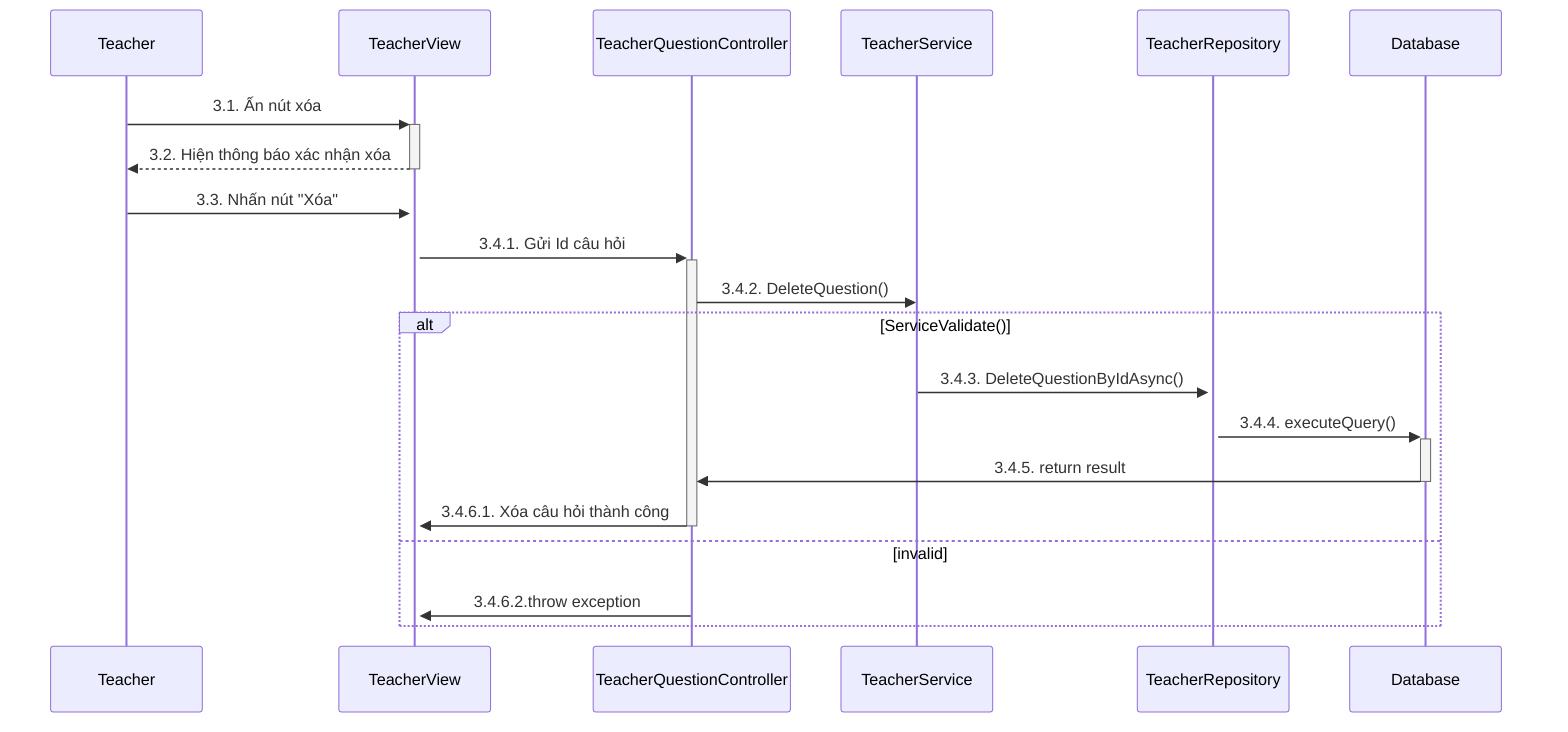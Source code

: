 sequenceDiagram
    participant Teacher
    participant TeacherView
    participant TeacherQuestionController
    participant TeacherService
    participant TeacherRepository
    participant Database

    Teacher->>+TeacherView: 3.1. Ấn nút xóa
    TeacherView-->>-Teacher: 3.2. Hiện thông báo xác nhận xóa
    Teacher->>+TeacherView: 3.3. Nhấn nút "Xóa"
    TeacherView->>+TeacherQuestionController: 3.4.1. Gửi Id câu hỏi
    TeacherQuestionController->>TeacherService: 3.4.2. DeleteQuestion()
    alt ServiceValidate()
        TeacherService->>+TeacherRepository: 3.4.3. DeleteQuestionByIdAsync()
        TeacherRepository->>+Database: 3.4.4. executeQuery()

        Database->>-TeacherQuestionController: 3.4.5. return result
        TeacherQuestionController->>-TeacherView: 3.4.6.1. Xóa câu hỏi thành công
    else invalid
        TeacherQuestionController->>TeacherView: 3.4.6.2.throw exception
    end